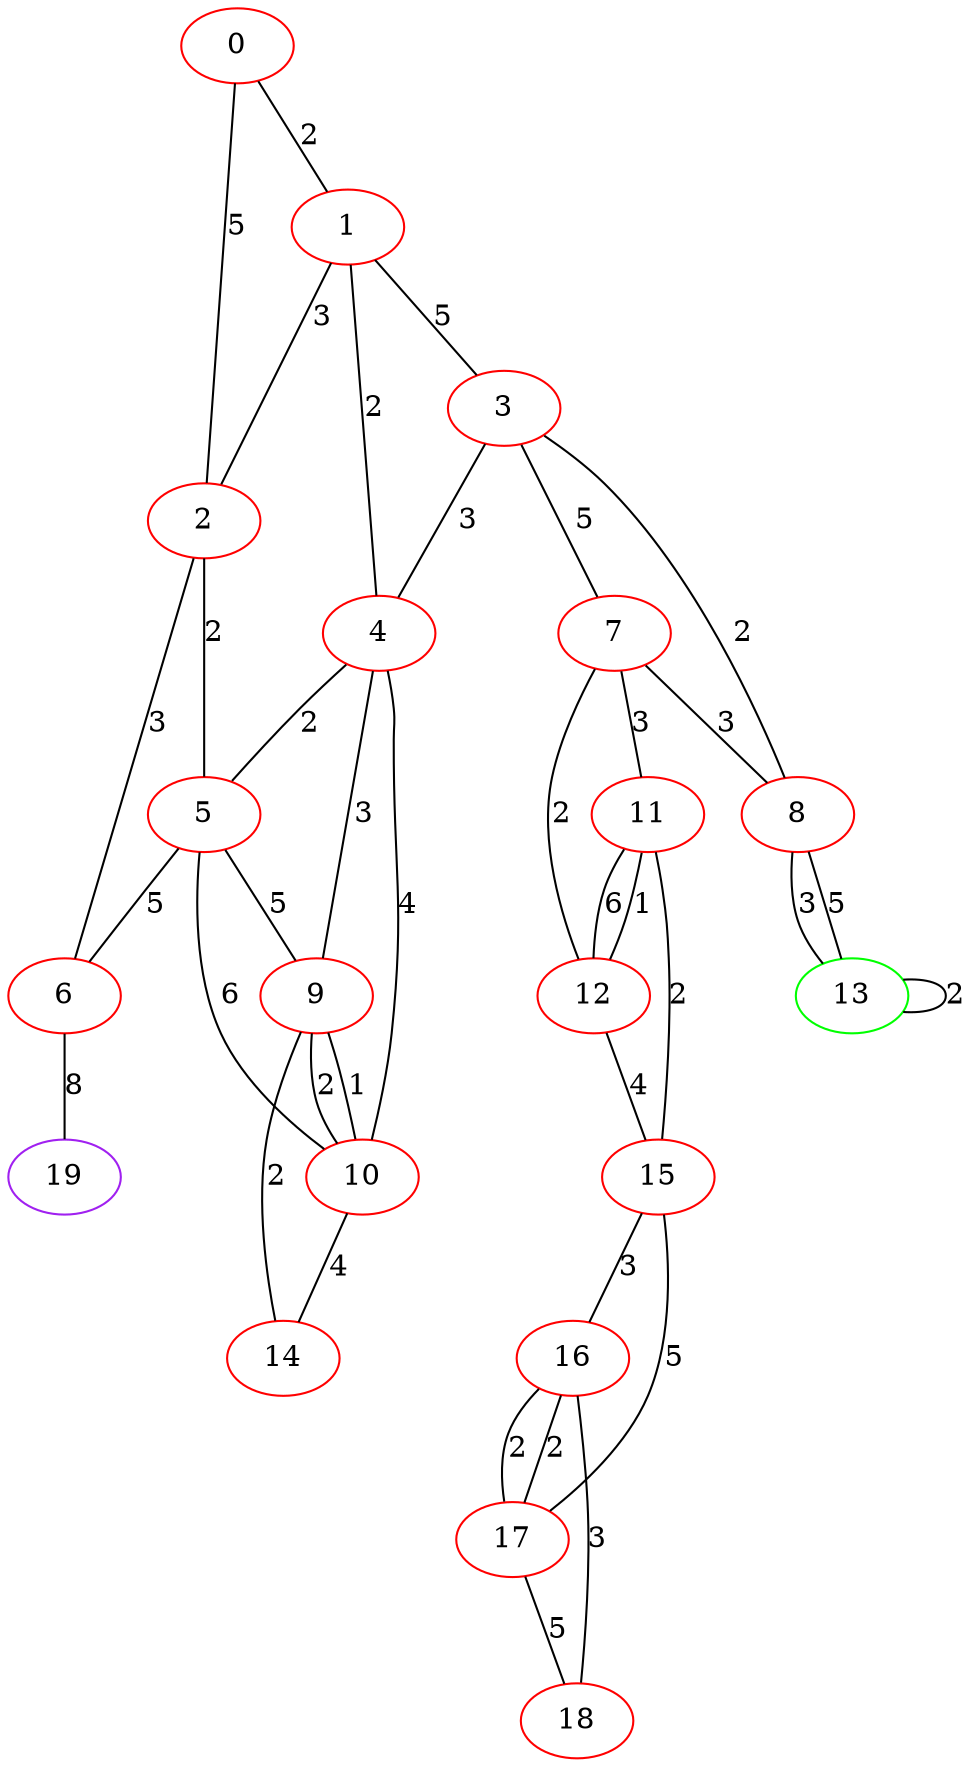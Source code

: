 graph "" {
0 [color=red, weight=1];
1 [color=red, weight=1];
2 [color=red, weight=1];
3 [color=red, weight=1];
4 [color=red, weight=1];
5 [color=red, weight=1];
6 [color=red, weight=1];
7 [color=red, weight=1];
8 [color=red, weight=1];
9 [color=red, weight=1];
10 [color=red, weight=1];
11 [color=red, weight=1];
12 [color=red, weight=1];
13 [color=green, weight=2];
14 [color=red, weight=1];
15 [color=red, weight=1];
16 [color=red, weight=1];
17 [color=red, weight=1];
18 [color=red, weight=1];
19 [color=purple, weight=4];
0 -- 1  [key=0, label=2];
0 -- 2  [key=0, label=5];
1 -- 2  [key=0, label=3];
1 -- 3  [key=0, label=5];
1 -- 4  [key=0, label=2];
2 -- 5  [key=0, label=2];
2 -- 6  [key=0, label=3];
3 -- 8  [key=0, label=2];
3 -- 4  [key=0, label=3];
3 -- 7  [key=0, label=5];
4 -- 9  [key=0, label=3];
4 -- 10  [key=0, label=4];
4 -- 5  [key=0, label=2];
5 -- 9  [key=0, label=5];
5 -- 10  [key=0, label=6];
5 -- 6  [key=0, label=5];
6 -- 19  [key=0, label=8];
7 -- 8  [key=0, label=3];
7 -- 11  [key=0, label=3];
7 -- 12  [key=0, label=2];
8 -- 13  [key=0, label=3];
8 -- 13  [key=1, label=5];
9 -- 10  [key=0, label=1];
9 -- 10  [key=1, label=2];
9 -- 14  [key=0, label=2];
10 -- 14  [key=0, label=4];
11 -- 12  [key=0, label=6];
11 -- 12  [key=1, label=1];
11 -- 15  [key=0, label=2];
12 -- 15  [key=0, label=4];
13 -- 13  [key=0, label=2];
15 -- 16  [key=0, label=3];
15 -- 17  [key=0, label=5];
16 -- 17  [key=0, label=2];
16 -- 17  [key=1, label=2];
16 -- 18  [key=0, label=3];
17 -- 18  [key=0, label=5];
}
